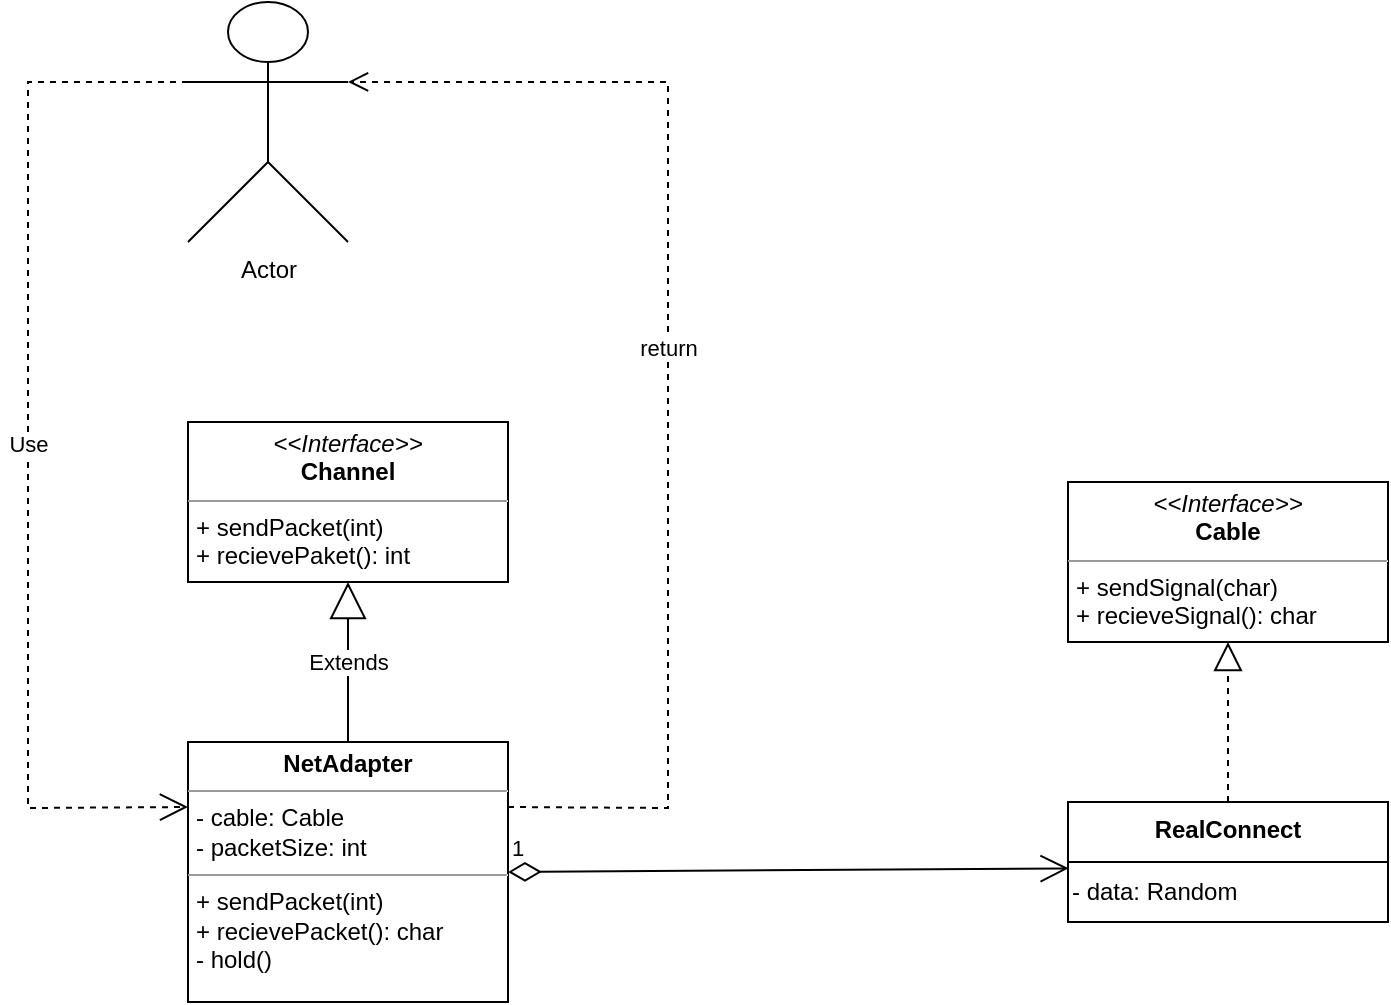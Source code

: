 <mxfile version="20.5.3" type="embed"><diagram id="23iRSUPoRavnBvh4doch" name="Page-1"><mxGraphModel dx="443" dy="333" grid="1" gridSize="10" guides="1" tooltips="1" connect="1" arrows="1" fold="1" page="1" pageScale="1" pageWidth="827" pageHeight="1169" math="0" shadow="0"><root><mxCell id="0"/><mxCell id="1" parent="0"/><mxCell id="2" value="&lt;p style=&quot;margin:0px;margin-top:4px;text-align:center;&quot;&gt;&lt;i&gt;&amp;lt;&amp;lt;Interface&amp;gt;&amp;gt;&lt;/i&gt;&lt;br&gt;&lt;b&gt;Cable&lt;/b&gt;&lt;/p&gt;&lt;hr size=&quot;1&quot;&gt;&lt;p style=&quot;margin:0px;margin-left:4px;&quot;&gt;+ sendSignal(char)&lt;/p&gt;&lt;p style=&quot;margin:0px;margin-left:4px;&quot;&gt;+ recieveSignal(): char&lt;/p&gt;&lt;p style=&quot;margin:0px;margin-left:4px;&quot;&gt;&lt;br&gt;&lt;/p&gt;" style="verticalAlign=top;align=left;overflow=fill;fontSize=12;fontFamily=Helvetica;html=1;" parent="1" vertex="1"><mxGeometry x="560" y="280" width="160" height="80" as="geometry"/></mxCell><mxCell id="3" value="&lt;p style=&quot;margin:0px;margin-top:4px;text-align:center;&quot;&gt;&lt;i&gt;&amp;lt;&amp;lt;Interface&amp;gt;&amp;gt;&lt;/i&gt;&lt;br&gt;&lt;b&gt;Channel&lt;/b&gt;&lt;/p&gt;&lt;hr size=&quot;1&quot;&gt;&lt;p style=&quot;margin:0px;margin-left:4px;&quot;&gt;+ sendPacket(int)&lt;br&gt;+ recievePaket(): int&lt;/p&gt;" style="verticalAlign=top;align=left;overflow=fill;fontSize=12;fontFamily=Helvetica;html=1;" parent="1" vertex="1"><mxGeometry x="120" y="250" width="160" height="80" as="geometry"/></mxCell><mxCell id="8" value="Use" style="endArrow=open;endSize=12;dashed=1;html=1;rounded=0;exitX=0;exitY=0.333;exitDx=0;exitDy=0;exitPerimeter=0;entryX=0;entryY=0.25;entryDx=0;entryDy=0;" parent="1" source="24" target="9" edge="1"><mxGeometry width="160" relative="1" as="geometry"><mxPoint x="200.0" y="170" as="sourcePoint"/><mxPoint x="80" y="370" as="targetPoint"/><Array as="points"><mxPoint x="40" y="80"/><mxPoint x="40" y="443"/></Array></mxGeometry></mxCell><mxCell id="9" value="&lt;p style=&quot;margin:0px;margin-top:4px;text-align:center;&quot;&gt;&lt;b&gt;NetAdapter&lt;/b&gt;&lt;/p&gt;&lt;hr size=&quot;1&quot;&gt;&lt;p style=&quot;margin:0px;margin-left:4px;&quot;&gt;- cable: Cable&lt;br&gt;&lt;/p&gt;&lt;p style=&quot;margin:0px;margin-left:4px;&quot;&gt;- packetSize: int&lt;/p&gt;&lt;hr size=&quot;1&quot;&gt;&lt;p style=&quot;margin:0px;margin-left:4px;&quot;&gt;+ sendPacket(int)&lt;br&gt;+ recievePacket(): char&lt;/p&gt;&lt;p style=&quot;margin:0px;margin-left:4px;&quot;&gt;- hold()&lt;/p&gt;" style="verticalAlign=top;align=left;overflow=fill;fontSize=12;fontFamily=Helvetica;html=1;" parent="1" vertex="1"><mxGeometry x="120" y="410" width="160" height="130" as="geometry"/></mxCell><mxCell id="10" value="Extends" style="endArrow=block;endSize=16;endFill=0;html=1;rounded=0;exitX=0.5;exitY=0;exitDx=0;exitDy=0;entryX=0.5;entryY=1;entryDx=0;entryDy=0;" parent="1" source="9" target="3" edge="1"><mxGeometry width="160" relative="1" as="geometry"><mxPoint x="370" y="360" as="sourcePoint"/><mxPoint x="530" y="360" as="targetPoint"/></mxGeometry></mxCell><mxCell id="16" value="" style="endArrow=block;dashed=1;endFill=0;endSize=12;html=1;rounded=0;exitX=0.5;exitY=0;exitDx=0;exitDy=0;entryX=0.5;entryY=1;entryDx=0;entryDy=0;" parent="1" source="12" target="2" edge="1"><mxGeometry width="160" relative="1" as="geometry"><mxPoint x="330" y="390" as="sourcePoint"/><mxPoint x="490" y="390" as="targetPoint"/></mxGeometry></mxCell><mxCell id="18" value="1" style="endArrow=open;html=1;endSize=12;startArrow=diamondThin;startSize=14;startFill=0;align=left;verticalAlign=bottom;rounded=0;exitX=1;exitY=0.5;exitDx=0;exitDy=0;entryX=0.002;entryY=0.106;entryDx=0;entryDy=0;entryPerimeter=0;" parent="1" source="9" target="23" edge="1"><mxGeometry x="-1" y="3" relative="1" as="geometry"><mxPoint x="330" y="310" as="sourcePoint"/><mxPoint x="490" y="310" as="targetPoint"/></mxGeometry></mxCell><mxCell id="12" value="RealConnect" style="swimlane;fontStyle=1;align=center;verticalAlign=top;childLayout=stackLayout;horizontal=1;startSize=30;horizontalStack=0;resizeParent=1;resizeParentMax=0;resizeLast=0;collapsible=1;marginBottom=0;rounded=0;" parent="1" vertex="1"><mxGeometry x="560" y="440" width="160" height="60" as="geometry"/></mxCell><mxCell id="23" value="- data: Random" style="whiteSpace=wrap;html=1;rounded=0;align=left;" parent="12" vertex="1"><mxGeometry y="30" width="160" height="30" as="geometry"/></mxCell><mxCell id="24" value="Actor" style="shape=umlActor;verticalLabelPosition=bottom;verticalAlign=top;html=1;outlineConnect=0;" vertex="1" parent="1"><mxGeometry x="120" y="40" width="80" height="120" as="geometry"/></mxCell><mxCell id="25" value="return" style="html=1;verticalAlign=bottom;endArrow=open;dashed=1;endSize=8;rounded=0;exitX=1;exitY=0.25;exitDx=0;exitDy=0;entryX=1;entryY=0.333;entryDx=0;entryDy=0;entryPerimeter=0;" edge="1" parent="1" source="9" target="24"><mxGeometry relative="1" as="geometry"><mxPoint x="110" y="320" as="sourcePoint"/><mxPoint x="30" y="320" as="targetPoint"/><Array as="points"><mxPoint x="360" y="443"/><mxPoint x="360" y="80"/></Array></mxGeometry></mxCell></root></mxGraphModel></diagram></mxfile>